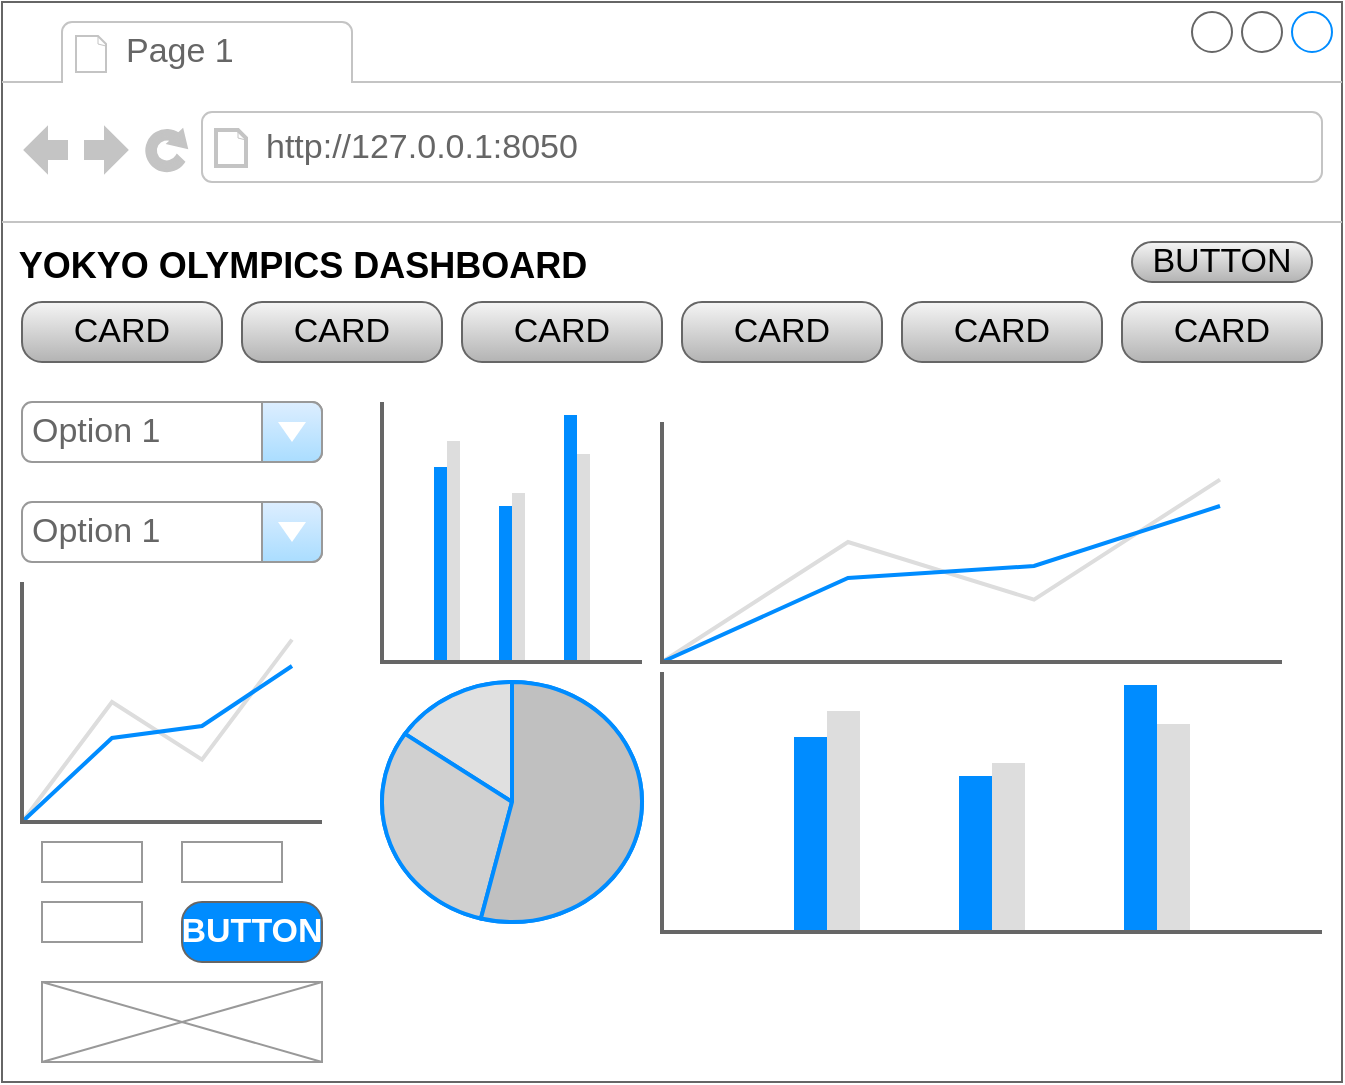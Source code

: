 <mxfile>
    <diagram id="Hc0_mtBgdN142jtXjjyy" name="Page-1">
        <mxGraphModel dx="1538" dy="815" grid="1" gridSize="10" guides="1" tooltips="1" connect="1" arrows="1" fold="1" page="1" pageScale="1" pageWidth="850" pageHeight="1100" math="0" shadow="0">
            <root>
                <mxCell id="0"/>
                <mxCell id="1" parent="0"/>
                <mxCell id="2" value="" style="strokeWidth=1;shadow=0;dashed=0;align=center;html=1;shape=mxgraph.mockup.containers.browserWindow;rSize=0;strokeColor=#666666;strokeColor2=#008cff;strokeColor3=#c4c4c4;mainText=,;recursiveResize=0;" vertex="1" parent="1">
                    <mxGeometry x="-90" y="130" width="670" height="540" as="geometry"/>
                </mxCell>
                <mxCell id="3" value="Page 1" style="strokeWidth=1;shadow=0;dashed=0;align=center;html=1;shape=mxgraph.mockup.containers.anchor;fontSize=17;fontColor=#666666;align=left;" vertex="1" parent="2">
                    <mxGeometry x="60" y="12" width="110" height="26" as="geometry"/>
                </mxCell>
                <mxCell id="4" value="http://127.0.0.1:8050" style="strokeWidth=1;shadow=0;dashed=0;align=center;html=1;shape=mxgraph.mockup.containers.anchor;rSize=0;fontSize=17;fontColor=#666666;align=left;" vertex="1" parent="2">
                    <mxGeometry x="130" y="60" width="250" height="26" as="geometry"/>
                </mxCell>
                <mxCell id="5" value="&lt;font style=&quot;font-size: 18px;&quot;&gt;YOKYO OLYMPICS DASHBOARD&lt;/font&gt;" style="text;strokeColor=none;fillColor=none;html=1;fontSize=24;fontStyle=1;verticalAlign=middle;align=center;" vertex="1" parent="2">
                    <mxGeometry x="100" y="110" width="100" height="40" as="geometry"/>
                </mxCell>
                <mxCell id="10" value="CARD" style="strokeWidth=1;shadow=0;dashed=0;align=center;html=1;shape=mxgraph.mockup.buttons.button;strokeColor=#666666;mainText=;buttonStyle=round;fontSize=17;fontStyle=0;fillColor=#f5f5f5;whiteSpace=wrap;gradientColor=#b3b3b3;" vertex="1" parent="2">
                    <mxGeometry x="10" y="150" width="100" height="30" as="geometry"/>
                </mxCell>
                <mxCell id="11" value="CARD" style="strokeWidth=1;shadow=0;dashed=0;align=center;html=1;shape=mxgraph.mockup.buttons.button;strokeColor=#666666;mainText=;buttonStyle=round;fontSize=17;fontStyle=0;fillColor=#f5f5f5;whiteSpace=wrap;gradientColor=#b3b3b3;" vertex="1" parent="2">
                    <mxGeometry x="120" y="150" width="100" height="30" as="geometry"/>
                </mxCell>
                <mxCell id="12" value="CARD" style="strokeWidth=1;shadow=0;dashed=0;align=center;html=1;shape=mxgraph.mockup.buttons.button;strokeColor=#666666;mainText=;buttonStyle=round;fontSize=17;fontStyle=0;fillColor=#f5f5f5;whiteSpace=wrap;gradientColor=#b3b3b3;" vertex="1" parent="2">
                    <mxGeometry x="230" y="150" width="100" height="30" as="geometry"/>
                </mxCell>
                <mxCell id="13" value="CARD" style="strokeWidth=1;shadow=0;dashed=0;align=center;html=1;shape=mxgraph.mockup.buttons.button;strokeColor=#666666;mainText=;buttonStyle=round;fontSize=17;fontStyle=0;fillColor=#f5f5f5;whiteSpace=wrap;gradientColor=#b3b3b3;" vertex="1" parent="2">
                    <mxGeometry x="340" y="150" width="100" height="30" as="geometry"/>
                </mxCell>
                <mxCell id="14" value="CARD" style="strokeWidth=1;shadow=0;dashed=0;align=center;html=1;shape=mxgraph.mockup.buttons.button;strokeColor=#666666;mainText=;buttonStyle=round;fontSize=17;fontStyle=0;fillColor=#f5f5f5;whiteSpace=wrap;gradientColor=#b3b3b3;" vertex="1" parent="2">
                    <mxGeometry x="450" y="150" width="100" height="30" as="geometry"/>
                </mxCell>
                <mxCell id="15" value="CARD" style="strokeWidth=1;shadow=0;dashed=0;align=center;html=1;shape=mxgraph.mockup.buttons.button;strokeColor=#666666;mainText=;buttonStyle=round;fontSize=17;fontStyle=0;fillColor=#f5f5f5;whiteSpace=wrap;gradientColor=#b3b3b3;" vertex="1" parent="2">
                    <mxGeometry x="560" y="150" width="100" height="30" as="geometry"/>
                </mxCell>
                <mxCell id="17" value="BUTTON" style="strokeWidth=1;shadow=0;dashed=0;align=center;html=1;shape=mxgraph.mockup.buttons.button;strokeColor=#666666;mainText=;buttonStyle=round;fontSize=17;fontStyle=0;fillColor=#f5f5f5;whiteSpace=wrap;gradientColor=#b3b3b3;" vertex="1" parent="2">
                    <mxGeometry x="565" y="120" width="90" height="20" as="geometry"/>
                </mxCell>
                <mxCell id="20" value="" style="verticalLabelPosition=bottom;shadow=0;dashed=0;align=center;html=1;verticalAlign=top;strokeWidth=1;shape=mxgraph.mockup.graphics.pieChart;strokeColor=#008cff;parts=10,20,35;partColors=#e0e0e0,#d0d0d0,#c0c0c0,#b0b0b0,#a0a0a0;strokeWidth=2;fontSize=18;" vertex="1" parent="2">
                    <mxGeometry x="190" y="340" width="130" height="120" as="geometry"/>
                </mxCell>
                <mxCell id="21" value="" style="verticalLabelPosition=bottom;shadow=0;dashed=0;align=center;html=1;verticalAlign=top;strokeWidth=1;shape=mxgraph.mockup.graphics.lineChart;strokeColor=none;strokeColor2=#666666;strokeColor3=#008cff;strokeColor4=#dddddd;fontSize=18;" vertex="1" parent="2">
                    <mxGeometry x="330" y="210" width="310" height="120" as="geometry"/>
                </mxCell>
                <mxCell id="22" value="" style="verticalLabelPosition=bottom;shadow=0;dashed=0;align=center;html=1;verticalAlign=top;strokeWidth=1;shape=mxgraph.mockup.graphics.columnChart;strokeColor=none;strokeColor2=none;strokeColor3=#666666;fillColor2=#008cff;fillColor3=#dddddd;fontSize=18;" vertex="1" parent="2">
                    <mxGeometry x="190" y="200" width="130" height="130" as="geometry"/>
                </mxCell>
                <mxCell id="23" value="" style="verticalLabelPosition=bottom;shadow=0;dashed=0;align=center;html=1;verticalAlign=top;strokeWidth=1;shape=mxgraph.mockup.graphics.columnChart;strokeColor=none;strokeColor2=none;strokeColor3=#666666;fillColor2=#008cff;fillColor3=#dddddd;fontSize=18;" vertex="1" parent="2">
                    <mxGeometry x="330" y="335" width="330" height="130" as="geometry"/>
                </mxCell>
                <mxCell id="24" value="Option 1" style="strokeWidth=1;shadow=0;dashed=0;align=center;html=1;shape=mxgraph.mockup.forms.comboBox;strokeColor=#999999;fillColor=#ddeeff;align=left;fillColor2=#aaddff;mainText=;fontColor=#666666;fontSize=17;spacingLeft=3;" vertex="1" parent="2">
                    <mxGeometry x="10" y="200" width="150" height="30" as="geometry"/>
                </mxCell>
                <mxCell id="25" value="Option 1" style="strokeWidth=1;shadow=0;dashed=0;align=center;html=1;shape=mxgraph.mockup.forms.comboBox;strokeColor=#999999;fillColor=#ddeeff;align=left;fillColor2=#aaddff;mainText=;fontColor=#666666;fontSize=17;spacingLeft=3;" vertex="1" parent="2">
                    <mxGeometry x="10" y="250" width="150" height="30" as="geometry"/>
                </mxCell>
                <mxCell id="26" value="" style="verticalLabelPosition=bottom;shadow=0;dashed=0;align=center;html=1;verticalAlign=top;strokeWidth=1;shape=mxgraph.mockup.graphics.lineChart;strokeColor=none;strokeColor2=#666666;strokeColor3=#008cff;strokeColor4=#dddddd;fontSize=18;" vertex="1" parent="2">
                    <mxGeometry x="10" y="290" width="150" height="120" as="geometry"/>
                </mxCell>
                <mxCell id="27" value="" style="strokeWidth=1;shadow=0;dashed=0;align=center;html=1;shape=mxgraph.mockup.forms.pwField;strokeColor=#999999;mainText=;align=left;fontColor=#666666;fontSize=17;spacingLeft=3;" vertex="1" parent="2">
                    <mxGeometry x="20" y="420" width="50" height="20" as="geometry"/>
                </mxCell>
                <mxCell id="29" value="" style="strokeWidth=1;shadow=0;dashed=0;align=center;html=1;shape=mxgraph.mockup.forms.pwField;strokeColor=#999999;mainText=;align=left;fontColor=#666666;fontSize=17;spacingLeft=3;" vertex="1" parent="2">
                    <mxGeometry x="90" y="420" width="50" height="20" as="geometry"/>
                </mxCell>
                <mxCell id="28" value="" style="strokeWidth=1;shadow=0;dashed=0;align=center;html=1;shape=mxgraph.mockup.forms.pwField;strokeColor=#999999;mainText=;align=left;fontColor=#666666;fontSize=17;spacingLeft=3;" vertex="1" parent="2">
                    <mxGeometry x="20" y="450" width="50" height="20" as="geometry"/>
                </mxCell>
                <mxCell id="30" value="BUTTON" style="strokeWidth=1;shadow=0;dashed=0;align=center;html=1;shape=mxgraph.mockup.buttons.button;strokeColor=#666666;fontColor=#ffffff;mainText=;buttonStyle=round;fontSize=17;fontStyle=1;fillColor=#008cff;whiteSpace=wrap;" vertex="1" parent="2">
                    <mxGeometry x="90" y="450" width="70" height="30" as="geometry"/>
                </mxCell>
                <mxCell id="31" value="" style="verticalLabelPosition=bottom;shadow=0;dashed=0;align=center;html=1;verticalAlign=top;strokeWidth=1;shape=mxgraph.mockup.graphics.simpleIcon;strokeColor=#999999;fontSize=18;" vertex="1" parent="2">
                    <mxGeometry x="20" y="490" width="140" height="40" as="geometry"/>
                </mxCell>
            </root>
        </mxGraphModel>
    </diagram>
</mxfile>